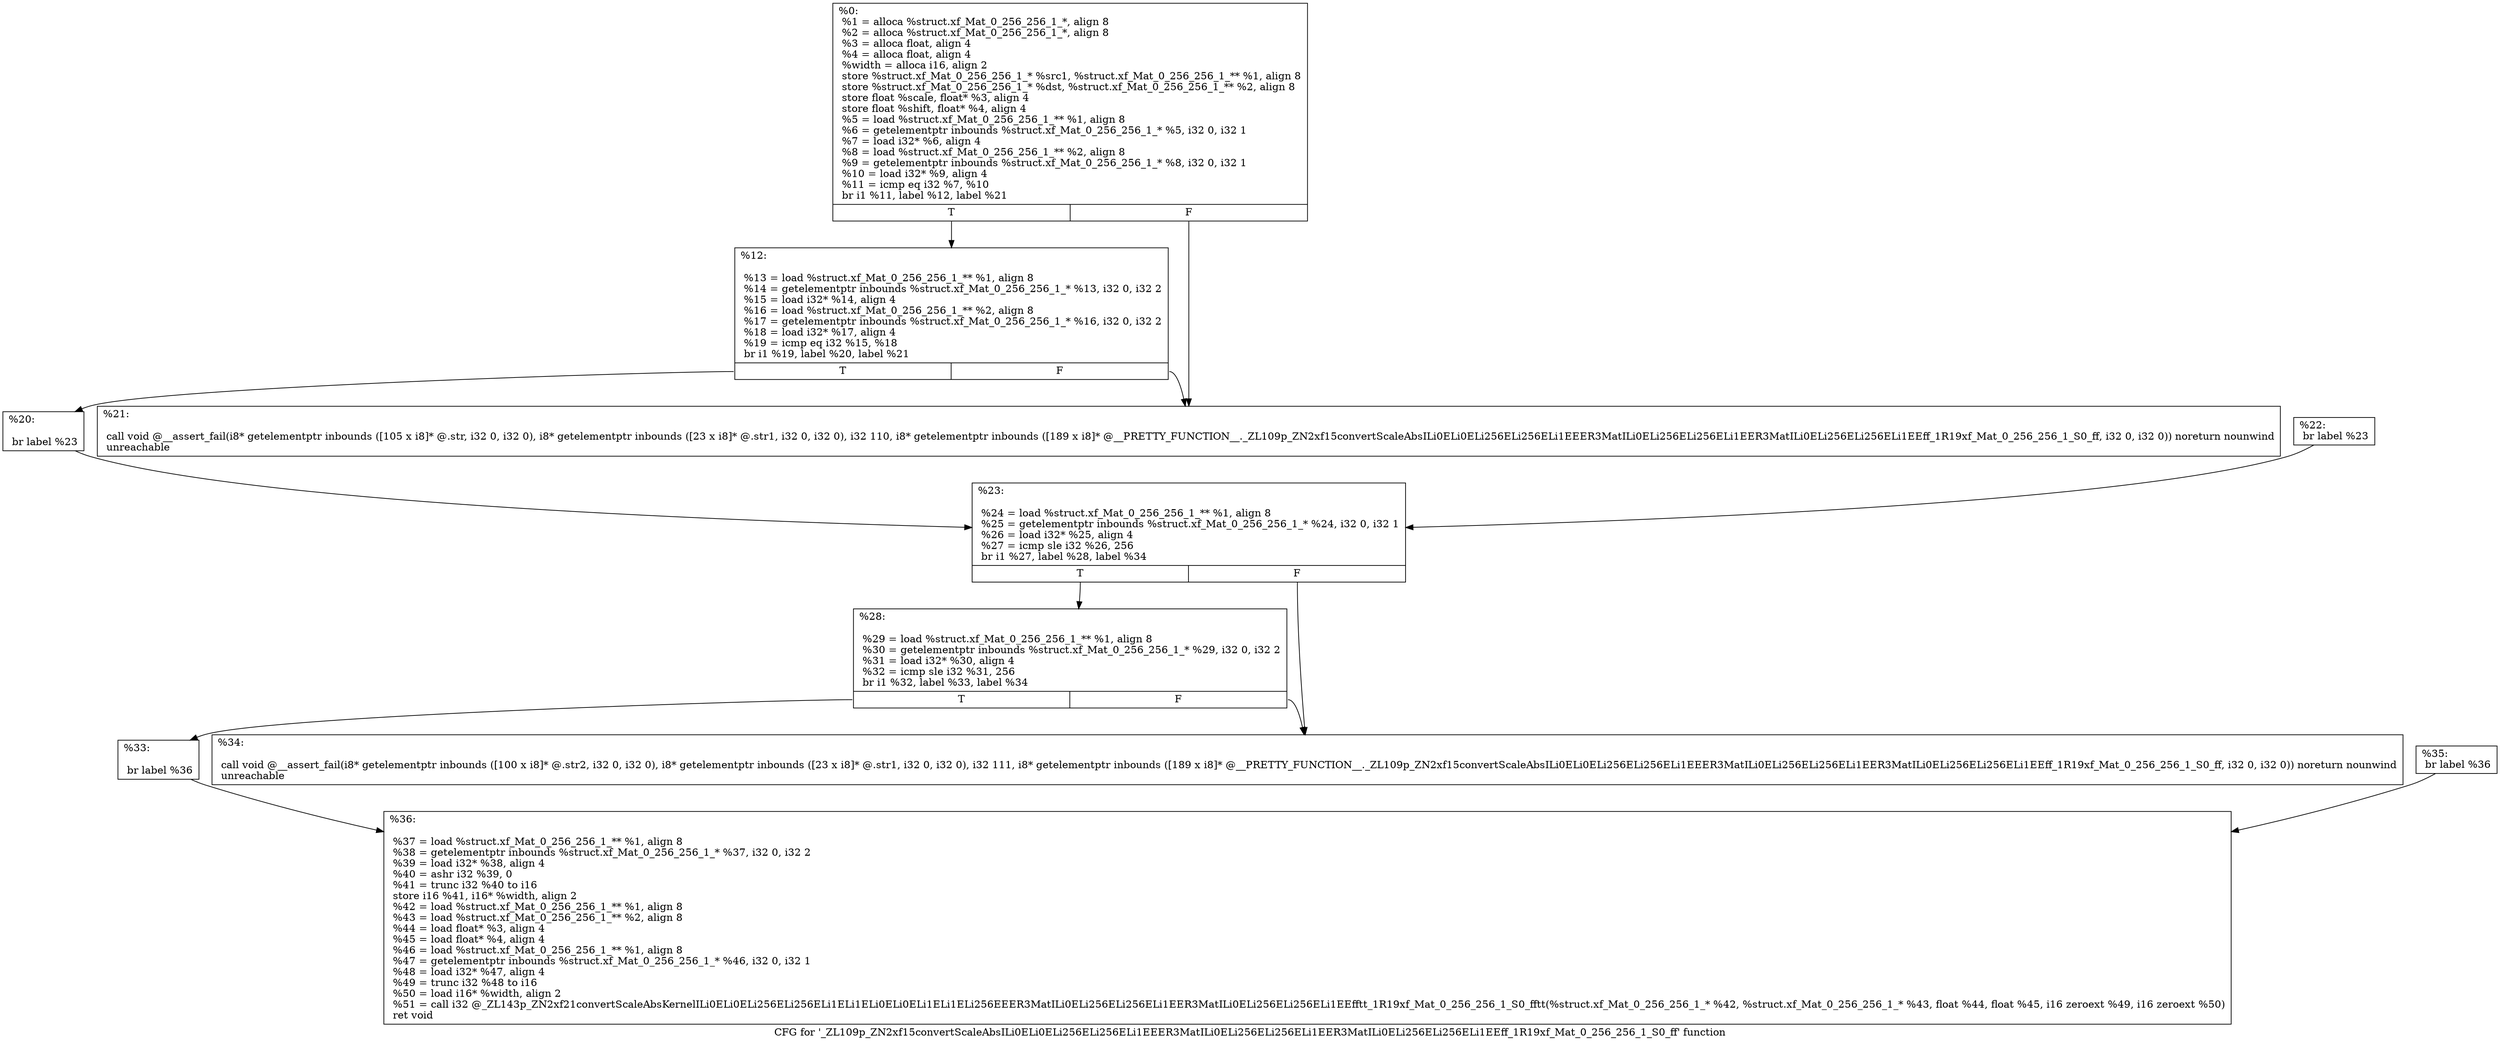 digraph "CFG for '_ZL109p_ZN2xf15convertScaleAbsILi0ELi0ELi256ELi256ELi1EEER3MatILi0ELi256ELi256ELi1EER3MatILi0ELi256ELi256ELi1EEff_1R19xf_Mat_0_256_256_1_S0_ff' function" {
	label="CFG for '_ZL109p_ZN2xf15convertScaleAbsILi0ELi0ELi256ELi256ELi1EEER3MatILi0ELi256ELi256ELi1EER3MatILi0ELi256ELi256ELi1EEff_1R19xf_Mat_0_256_256_1_S0_ff' function";

	Node0x2b28150 [shape=record,label="{%0:\l  %1 = alloca %struct.xf_Mat_0_256_256_1_*, align 8\l  %2 = alloca %struct.xf_Mat_0_256_256_1_*, align 8\l  %3 = alloca float, align 4\l  %4 = alloca float, align 4\l  %width = alloca i16, align 2\l  store %struct.xf_Mat_0_256_256_1_* %src1, %struct.xf_Mat_0_256_256_1_** %1, align 8\l  store %struct.xf_Mat_0_256_256_1_* %dst, %struct.xf_Mat_0_256_256_1_** %2, align 8\l  store float %scale, float* %3, align 4\l  store float %shift, float* %4, align 4\l  %5 = load %struct.xf_Mat_0_256_256_1_** %1, align 8\l  %6 = getelementptr inbounds %struct.xf_Mat_0_256_256_1_* %5, i32 0, i32 1\l  %7 = load i32* %6, align 4\l  %8 = load %struct.xf_Mat_0_256_256_1_** %2, align 8\l  %9 = getelementptr inbounds %struct.xf_Mat_0_256_256_1_* %8, i32 0, i32 1\l  %10 = load i32* %9, align 4\l  %11 = icmp eq i32 %7, %10\l  br i1 %11, label %12, label %21\l|{<s0>T|<s1>F}}"];
	Node0x2b28150:s0 -> Node0x2b28a20;
	Node0x2b28150:s1 -> Node0x2b28a80;
	Node0x2b28a20 [shape=record,label="{%12:\l\l  %13 = load %struct.xf_Mat_0_256_256_1_** %1, align 8\l  %14 = getelementptr inbounds %struct.xf_Mat_0_256_256_1_* %13, i32 0, i32 2\l  %15 = load i32* %14, align 4\l  %16 = load %struct.xf_Mat_0_256_256_1_** %2, align 8\l  %17 = getelementptr inbounds %struct.xf_Mat_0_256_256_1_* %16, i32 0, i32 2\l  %18 = load i32* %17, align 4\l  %19 = icmp eq i32 %15, %18\l  br i1 %19, label %20, label %21\l|{<s0>T|<s1>F}}"];
	Node0x2b28a20:s0 -> Node0x2b28e40;
	Node0x2b28a20:s1 -> Node0x2b28a80;
	Node0x2b28e40 [shape=record,label="{%20:\l\l  br label %23\l}"];
	Node0x2b28e40 -> Node0x2b28f50;
	Node0x2b28a80 [shape=record,label="{%21:\l\l  call void @__assert_fail(i8* getelementptr inbounds ([105 x i8]* @.str, i32 0, i32 0), i8* getelementptr inbounds ([23 x i8]* @.str1, i32 0, i32 0), i32 110, i8* getelementptr inbounds ([189 x i8]* @__PRETTY_FUNCTION__._ZL109p_ZN2xf15convertScaleAbsILi0ELi0ELi256ELi256ELi1EEER3MatILi0ELi256ELi256ELi1EER3MatILi0ELi256ELi256ELi1EEff_1R19xf_Mat_0_256_256_1_S0_ff, i32 0, i32 0)) noreturn nounwind\l  unreachable\l}"];
	Node0x2b29690 [shape=record,label="{%22:                                                  \l  br label %23\l}"];
	Node0x2b29690 -> Node0x2b28f50;
	Node0x2b28f50 [shape=record,label="{%23:\l\l  %24 = load %struct.xf_Mat_0_256_256_1_** %1, align 8\l  %25 = getelementptr inbounds %struct.xf_Mat_0_256_256_1_* %24, i32 0, i32 1\l  %26 = load i32* %25, align 4\l  %27 = icmp sle i32 %26, 256\l  br i1 %27, label %28, label %34\l|{<s0>T|<s1>F}}"];
	Node0x2b28f50:s0 -> Node0x2b299f0;
	Node0x2b28f50:s1 -> Node0x2b29a50;
	Node0x2b299f0 [shape=record,label="{%28:\l\l  %29 = load %struct.xf_Mat_0_256_256_1_** %1, align 8\l  %30 = getelementptr inbounds %struct.xf_Mat_0_256_256_1_* %29, i32 0, i32 2\l  %31 = load i32* %30, align 4\l  %32 = icmp sle i32 %31, 256\l  br i1 %32, label %33, label %34\l|{<s0>T|<s1>F}}"];
	Node0x2b299f0:s0 -> Node0x2b29da0;
	Node0x2b299f0:s1 -> Node0x2b29a50;
	Node0x2b29da0 [shape=record,label="{%33:\l\l  br label %36\l}"];
	Node0x2b29da0 -> Node0x2b29eb0;
	Node0x2b29a50 [shape=record,label="{%34:\l\l  call void @__assert_fail(i8* getelementptr inbounds ([100 x i8]* @.str2, i32 0, i32 0), i8* getelementptr inbounds ([23 x i8]* @.str1, i32 0, i32 0), i32 111, i8* getelementptr inbounds ([189 x i8]* @__PRETTY_FUNCTION__._ZL109p_ZN2xf15convertScaleAbsILi0ELi0ELi256ELi256ELi1EEER3MatILi0ELi256ELi256ELi1EER3MatILi0ELi256ELi256ELi1EEff_1R19xf_Mat_0_256_256_1_S0_ff, i32 0, i32 0)) noreturn nounwind\l  unreachable\l}"];
	Node0x2b2a260 [shape=record,label="{%35:                                                  \l  br label %36\l}"];
	Node0x2b2a260 -> Node0x2b29eb0;
	Node0x2b29eb0 [shape=record,label="{%36:\l\l  %37 = load %struct.xf_Mat_0_256_256_1_** %1, align 8\l  %38 = getelementptr inbounds %struct.xf_Mat_0_256_256_1_* %37, i32 0, i32 2\l  %39 = load i32* %38, align 4\l  %40 = ashr i32 %39, 0\l  %41 = trunc i32 %40 to i16\l  store i16 %41, i16* %width, align 2\l  %42 = load %struct.xf_Mat_0_256_256_1_** %1, align 8\l  %43 = load %struct.xf_Mat_0_256_256_1_** %2, align 8\l  %44 = load float* %3, align 4\l  %45 = load float* %4, align 4\l  %46 = load %struct.xf_Mat_0_256_256_1_** %1, align 8\l  %47 = getelementptr inbounds %struct.xf_Mat_0_256_256_1_* %46, i32 0, i32 1\l  %48 = load i32* %47, align 4\l  %49 = trunc i32 %48 to i16\l  %50 = load i16* %width, align 2\l  %51 = call i32 @_ZL143p_ZN2xf21convertScaleAbsKernelILi0ELi0ELi256ELi256ELi1ELi1ELi0ELi0ELi1ELi1ELi256EEER3MatILi0ELi256ELi256ELi1EER3MatILi0ELi256ELi256ELi1EEfftt_1R19xf_Mat_0_256_256_1_S0_fftt(%struct.xf_Mat_0_256_256_1_* %42, %struct.xf_Mat_0_256_256_1_* %43, float %44, float %45, i16 zeroext %49, i16 zeroext %50)\l  ret void\l}"];
}

